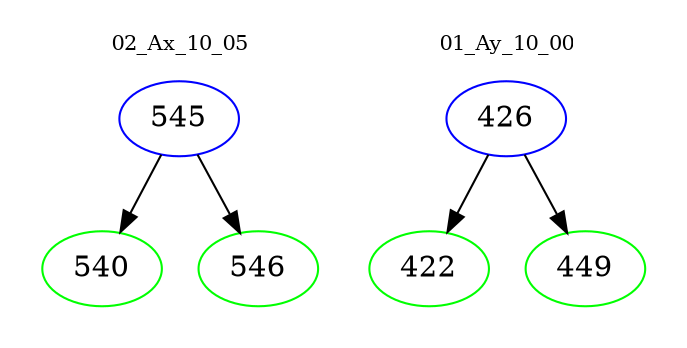digraph{
subgraph cluster_0 {
color = white
label = "02_Ax_10_05";
fontsize=10;
T0_545 [label="545", color="blue"]
T0_545 -> T0_540 [color="black"]
T0_540 [label="540", color="green"]
T0_545 -> T0_546 [color="black"]
T0_546 [label="546", color="green"]
}
subgraph cluster_1 {
color = white
label = "01_Ay_10_00";
fontsize=10;
T1_426 [label="426", color="blue"]
T1_426 -> T1_422 [color="black"]
T1_422 [label="422", color="green"]
T1_426 -> T1_449 [color="black"]
T1_449 [label="449", color="green"]
}
}
